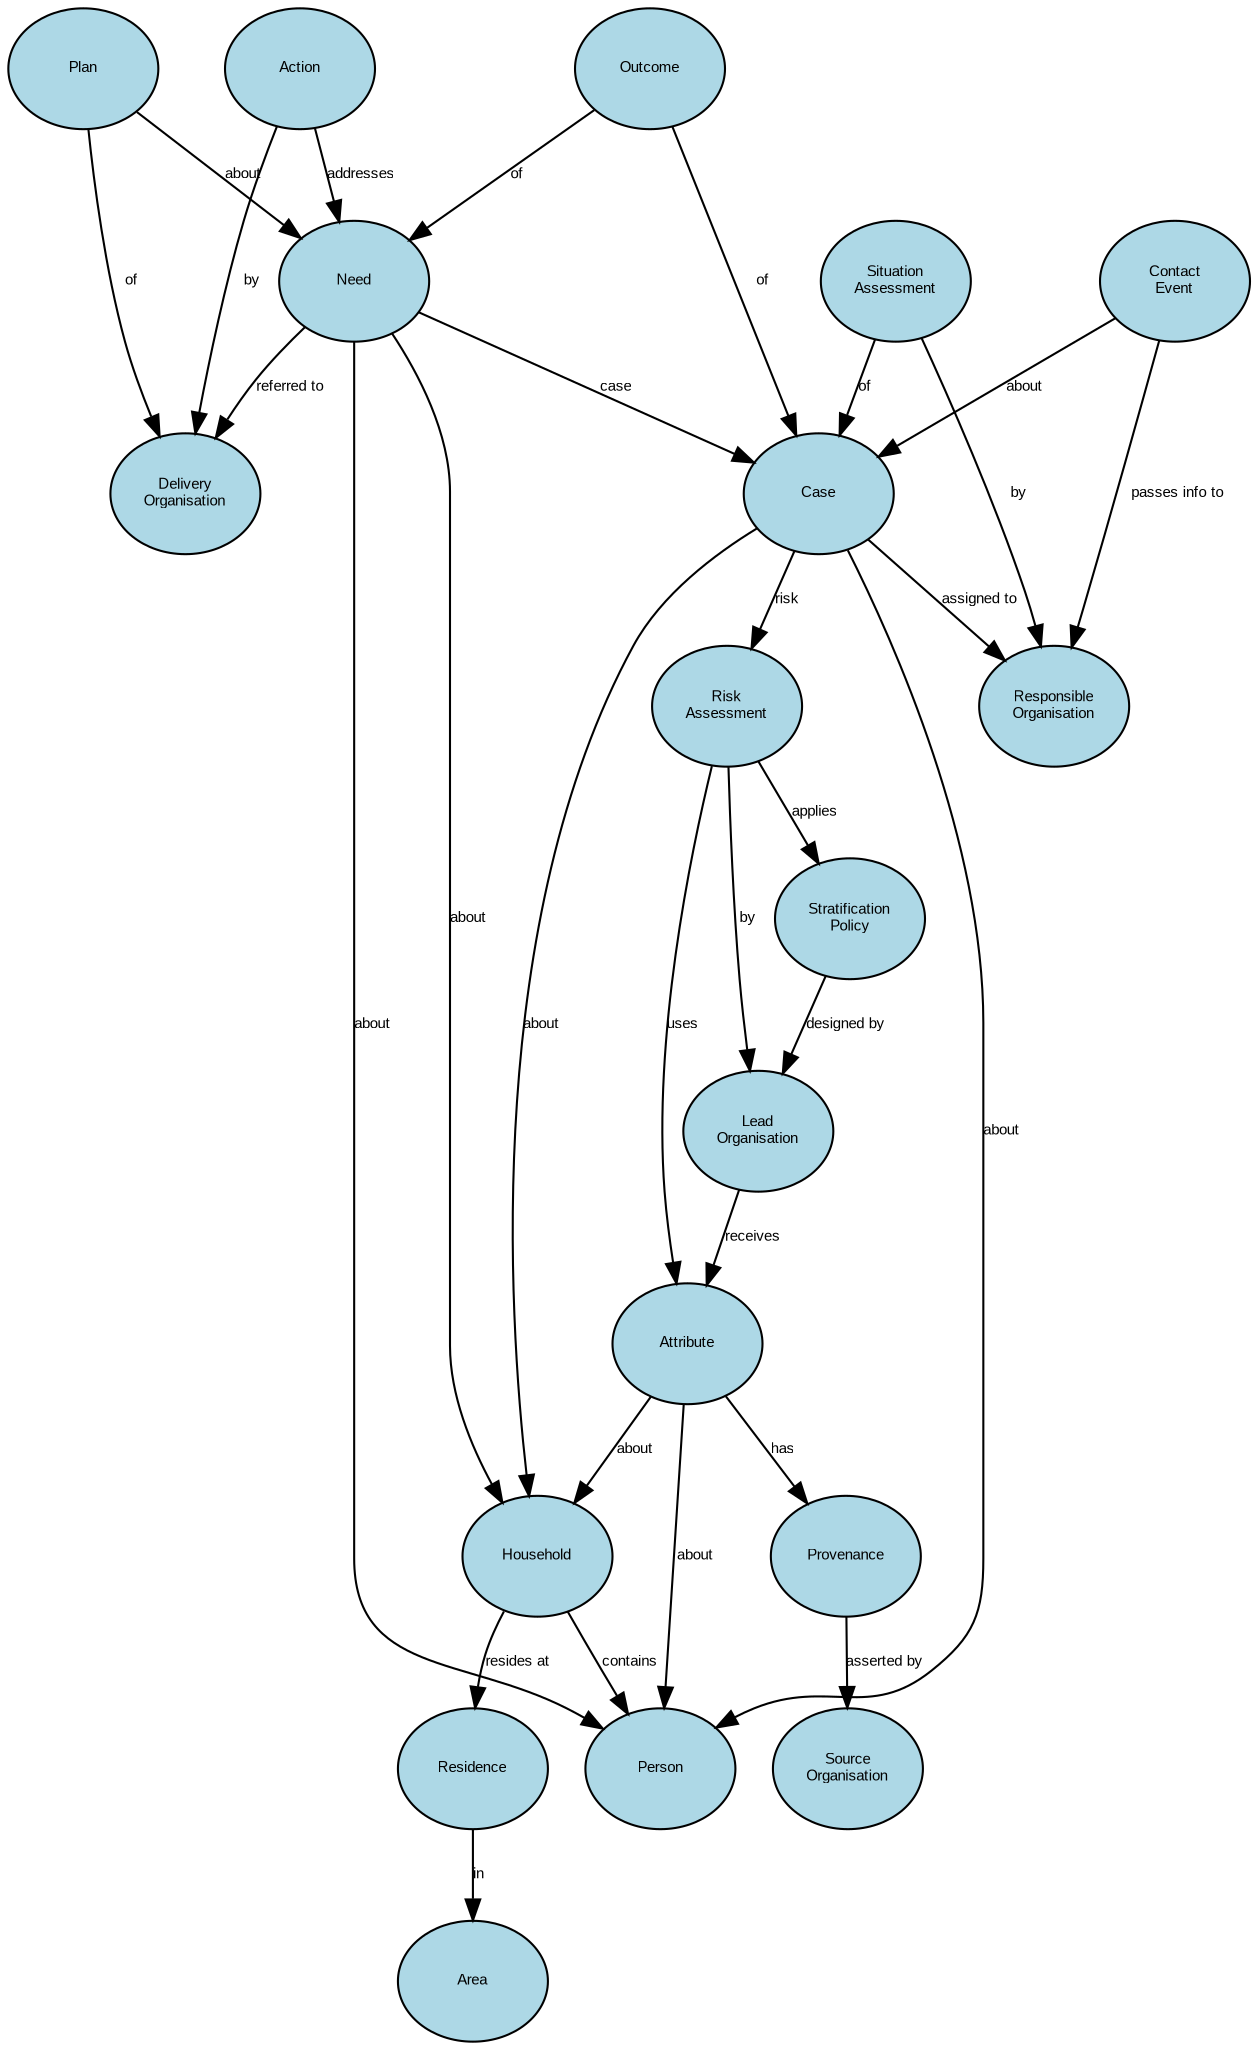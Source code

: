 digraph {
	graph [overlap=false splines=true]
	node [black=black color=black fillcolor=lightblue fontname=Arial fontsize=7]
	edge [fontname=Arial fontsize=7 labelfontname=Arial labelfontsize=7 len=3.0]
	Action [label=Action URL="#Action" fixedsize=true height=0.8 style=filled width=1.0]
	Area [label=Area URL="#Area" fixedsize=true height=0.8 style=filled width=1.0]
	Attribute [label=Attribute URL="#Attribute" fixedsize=true height=0.8 style=filled width=1.0]
	Case [label=Case URL="#Case" fixedsize=true height=0.8 style=filled width=1.0]
	ContactEvent [label="Contact\nEvent" URL="#ContactEvent" fixedsize=true height=0.8 style=filled width=1.0]
	DeliveryOrganisation [label="Delivery\nOrganisation" URL="#DeliveryOrganisation" fixedsize=true height=0.8 style=filled width=1.0]
	Household [label=Household URL="#Household" fixedsize=true height=0.8 style=filled width=1.0]
	LeadOrganisation [label="Lead\nOrganisation" URL="#LeadOrganisation" fixedsize=true height=0.8 style=filled width=1.0]
	Need [label=Need URL="#Need" fixedsize=true height=0.8 style=filled width=1.0]
	Outcome [label=Outcome URL="#Outcome" fixedsize=true height=0.8 style=filled width=1.0]
	Person [label=Person URL="#Person" fixedsize=true height=0.8 style=filled width=1.0]
	Plan [label=Plan URL="#Plan" fixedsize=true height=0.8 style=filled width=1.0]
	Provenance [label=Provenance URL="#Provenance" fixedsize=true height=0.8 style=filled width=1.0]
	Residence [label=Residence URL="#Residence" fixedsize=true height=0.8 style=filled width=1.0]
	ResponsibleOrganisation [label="Responsible\nOrganisation" URL="#ResponsibleOrganisation" fixedsize=true height=0.8 style=filled width=1.0]
	RiskAssessment [label="Risk\nAssessment" URL="#RiskAssessment" fixedsize=true height=0.8 style=filled width=1.0]
	SituationAssessment [label="Situation\nAssessment" URL="#SituationAssessment" fixedsize=true height=0.8 style=filled width=1.0]
	SourceOrganisation [label="Source\nOrganisation" URL="#SourceOrganisation" fixedsize=true height=0.8 style=filled width=1.0]
	StratificationPolicy [label="Stratification\nPolicy" URL="#StratificationPolicy" fixedsize=true height=0.8 style=filled width=1.0]
	Action -> DeliveryOrganisation [label=by]
	Action -> Need [label=addresses]
	Attribute -> Person [label=about]
	Attribute -> Household [label=about]
	Attribute -> Provenance [label=has]
	Case -> Person [label=about]
	Case -> Household [label=about]
	Case -> RiskAssessment [label=risk]
	Case -> ResponsibleOrganisation [label="assigned to"]
	ContactEvent -> Case [label=about]
	ContactEvent -> ResponsibleOrganisation [label="passes info to"]
	Household -> Residence [label="resides at"]
	Household -> Person [label=contains]
	LeadOrganisation -> Attribute [label=receives]
	Need -> Person [label=about]
	Need -> Household [label=about]
	Need -> Case [label=case]
	Need -> DeliveryOrganisation [label="referred to"]
	Outcome -> Case [label=of]
	Outcome -> Need [label=of]
	Plan -> Need [label=about]
	Plan -> DeliveryOrganisation [label=of]
	Provenance -> SourceOrganisation [label="asserted by"]
	Residence -> Area [label=in]
	RiskAssessment -> LeadOrganisation [label=by]
	RiskAssessment -> StratificationPolicy [label=applies]
	RiskAssessment -> Attribute [label=uses]
	SituationAssessment -> ResponsibleOrganisation [label=by]
	SituationAssessment -> Case [label=of]
	StratificationPolicy -> LeadOrganisation [label="designed by"]
}
